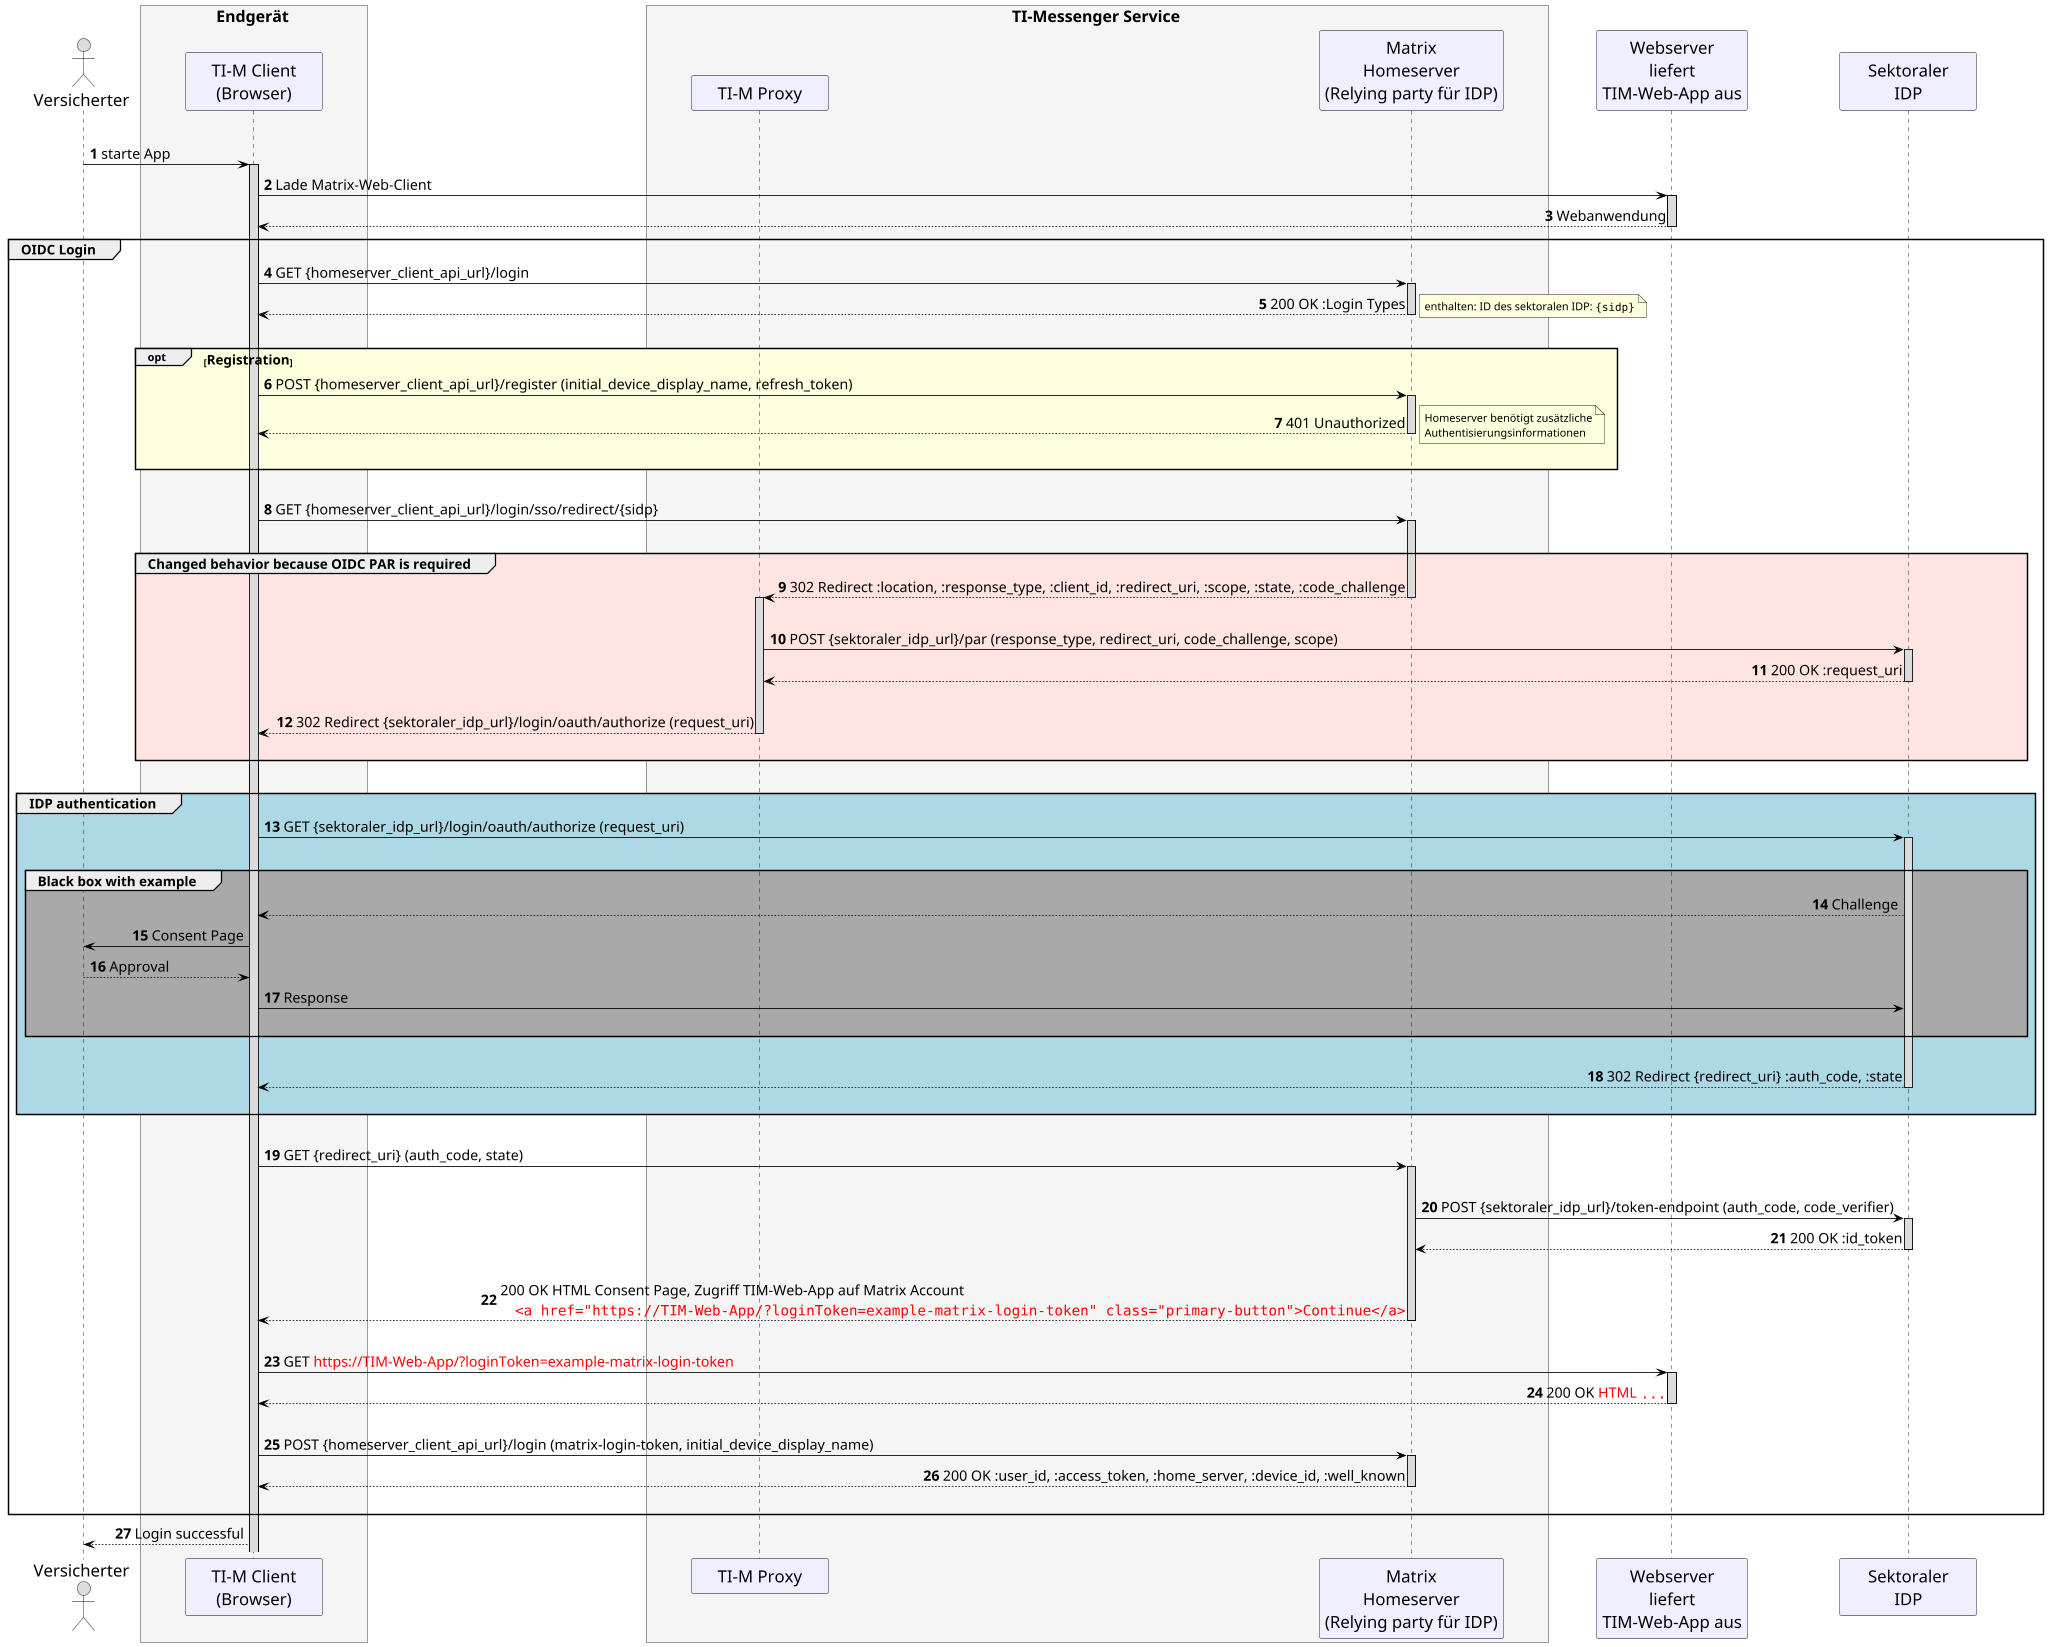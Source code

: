@startuml "TI-Messenger_OIDC_Login"
skinparam sequenceMessageAlign direction
skinparam WrapWidth 300
skinparam minClassWidth 150
skinparam BoxPadding 1
skinparam ParticipantPadding 50
skinparam sequenceReferenceHeaderBackgroundColor palegreen
scale max 2048 width

skinparam sequence {
ArrowColor black
ArrowFontSize 17
ActorBorderColor black
LifeLineBorderColor black
LifeLineBackgroundColor Gainsboro

ParticipantBorderColor Motivation
ParticipantBackgroundColor Motivation
ParticipantFontSize 20
ParticipantFontColor black
ParticipantBorderColor Black
ParticipantBackgroundColor MOTIVATION

ActorBackgroundColor Gainsboro
ActorFontColor black
ActorFontSize 20
}

autonumber

actor us as "Versicherter"
box <size:19>Endgerät</size> #WhiteSmoke
  participant app as "TI-M Client\n(Browser)"
end box
box <size:19>TI-Messenger Service</size> #WhiteSmoke
  participant pr as "TI-M Proxy"
  participant hs as "Matrix\nHomeserver\n(Relying party für IDP)"
end box
participant mc as "Webserver\nliefert\nTIM-Web-App aus"
participant idp as "Sektoraler\nIDP"

|||

us -> app: starte App

activate app
  app -> mc: Lade Matrix-Web-Client
  activate mc
  mc --> app --: Webanwendung
  group <size:16>OIDC Login</size>
    app -> hs ++: GET {homeserver_client_api_url}/login
    hs --> app --: 200 OK :Login Types
    note right
    enthalten: ID des sektoralen IDP: ""{sidp}""
    end note
    |||
    opt #LightYellow <size:16>Registration</size>
    app -> hs ++: POST {homeserver_client_api_url}/register (initial_device_display_name, refresh_token)
    hs --> app --: 401 Unauthorized
    note right
    Homeserver benötigt zusätzliche Authentisierungsinformationen
    end note
    |||
    end 'opt
    |||
    app -> hs++: GET {homeserver_client_api_url}/login/sso/redirect/{sidp}
    |||
    group #MistyRose <size:16>Changed behavior because OIDC PAR is required</size>
      hs --> pr --++: 302 Redirect :location, :response_type, :client_id, :redirect_uri, :scope, :state, :code_challenge
      |||
      pr -> idp ++: POST {sektoraler_idp_url}/par (response_type, redirect_uri, code_challenge, scope)

      idp --> pr --: 200 OK :request_uri
      |||
      pr --> app --: 302 Redirect {sektoraler_idp_url}/login/oauth/authorize (request_uri)
      |||
    end 'group
    |||
    group #LightBlue <size:16>IDP authentication</size>
      app -> idp ++: GET	{sektoraler_idp_url}/login/oauth/authorize (request_uri)
      |||
      group #DarkGray <size:16>Black box with example</size>
        idp --> app: Challenge
        app -> us: Consent Page
        us --> app: Approval
        app -> idp: Response

      |||
      end 'group
      |||
      idp --> app --: 302 Redirect {redirect_uri} :auth_code, :state
      |||
    end 'group
    |||
    app -> hs ++: GET {redirect_uri} (auth_code, state)
    |||
    hs -> idp ++: POST {sektoraler_idp_url}/token-endpoint (auth_code, code_verifier)
    idp --> hs --: 200 OK :id_token
    |||

    hs --> app --: 200 OK HTML Consent Page, Zugriff TIM-Web-App auf Matrix Account\n\
    <font color=red>""<a href="https://TIM-Web-App/?loginToken=example-matrix-login-token" class="primary-button">Continue</a>""</font>


    |||
    app -> mc ++: GET <font color=red>https://TIM-Web-App/?loginToken=example-matrix-login-token</font>
    mc --> app--: 200 OK <font color=red>HTML ""...""</font>
    |||

    app -> hs ++: POST {homeserver_client_api_url}/login (matrix-login-token, initial_device_display_name)

    hs --> app --: 200 OK :user_id, :access_token, :home_server, :device_id, :well_known

    |||
  end 'group
  app --> us: Login successful
@enduml
